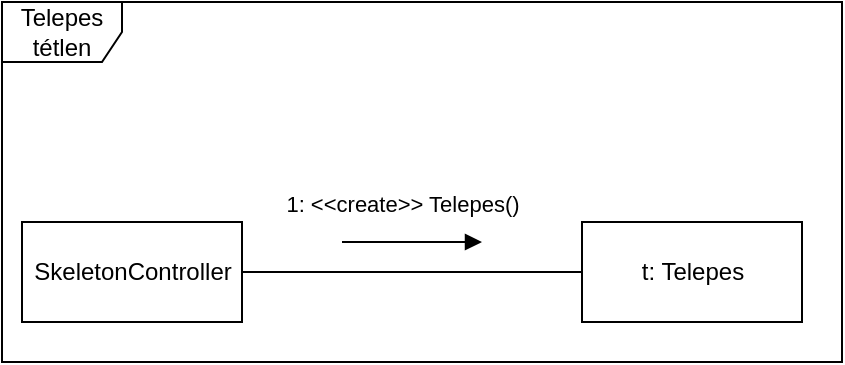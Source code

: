 <mxfile version="14.4.8" type="github">
  <diagram id="7B5r28qhJ5weyJIrJBID" name="Page-1">
    <mxGraphModel dx="1038" dy="548" grid="1" gridSize="10" guides="1" tooltips="1" connect="1" arrows="1" fold="1" page="1" pageScale="1" pageWidth="850" pageHeight="1100" math="0" shadow="0">
      <root>
        <mxCell id="0" />
        <mxCell id="1" parent="0" />
        <mxCell id="lqMxQeydhuz74noJYmAE-1" value="Telepes tétlen" style="shape=umlFrame;whiteSpace=wrap;html=1;" parent="1" vertex="1">
          <mxGeometry x="40" y="50" width="420" height="180" as="geometry" />
        </mxCell>
        <mxCell id="lqMxQeydhuz74noJYmAE-2" value="SkeletonController" style="html=1;" parent="1" vertex="1">
          <mxGeometry x="50" y="160" width="110" height="50" as="geometry" />
        </mxCell>
        <mxCell id="lqMxQeydhuz74noJYmAE-3" value="t: Telepes" style="html=1;" parent="1" vertex="1">
          <mxGeometry x="330" y="160" width="110" height="50" as="geometry" />
        </mxCell>
        <mxCell id="lqMxQeydhuz74noJYmAE-4" value="" style="html=1;verticalAlign=bottom;endArrow=none;endFill=0;" parent="1" source="lqMxQeydhuz74noJYmAE-2" target="lqMxQeydhuz74noJYmAE-3" edge="1">
          <mxGeometry width="80" relative="1" as="geometry">
            <mxPoint x="132.778" y="210" as="sourcePoint" />
            <mxPoint x="460" y="180" as="targetPoint" />
          </mxGeometry>
        </mxCell>
        <mxCell id="lqMxQeydhuz74noJYmAE-5" value="1: &amp;lt;&amp;lt;create&amp;gt;&amp;gt; Telepes()" style="html=1;verticalAlign=bottom;endArrow=block;" parent="1" edge="1">
          <mxGeometry x="-0.143" y="10" width="80" relative="1" as="geometry">
            <mxPoint x="210" y="170" as="sourcePoint" />
            <mxPoint x="280" y="170" as="targetPoint" />
            <mxPoint as="offset" />
          </mxGeometry>
        </mxCell>
      </root>
    </mxGraphModel>
  </diagram>
</mxfile>

